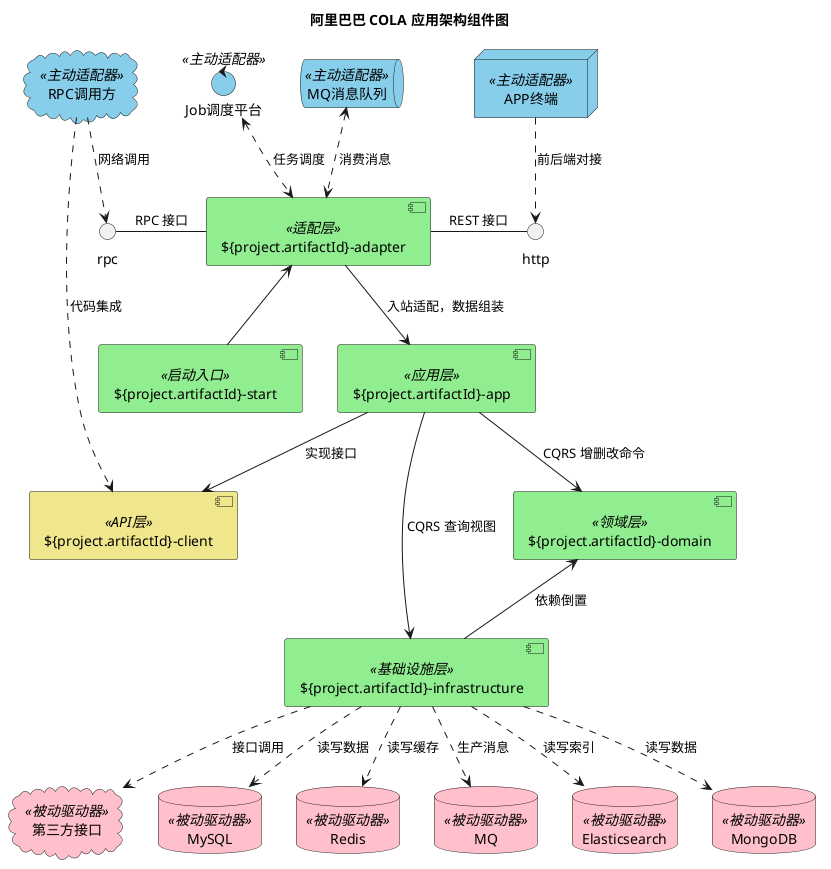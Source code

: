#set( $symbol_pound = '#' )
#set( $symbol_dollar = '$' )
#set( $symbol_escape = '\' )
@startuml

!if %variable_exists("$THEME")
title 阿里巴巴 COLA 应用架构组件图 - $THEME theme
!else
title 阿里巴巴 COLA 应用架构组件图
!endif

'skinparam BackgroundColor transparent

[${project.artifactId}-adapter] <<适配层>>
[${project.artifactId}-app] <<应用层>>
[${project.artifactId}-client] <<API层>>
[${project.artifactId}-domain] <<领域层>>
[${project.artifactId}-infrastructure] <<基础设施层>>
[${project.artifactId}-start] <<启动入口>>

[${project.artifactId}-start] -u-> [${project.artifactId}-adapter]
[${project.artifactId}-adapter] --> [${project.artifactId}-app]: 入站适配，数据组装
[${project.artifactId}-app] --> [${project.artifactId}-client]: 实现接口
[${project.artifactId}-app] --> [${project.artifactId}-domain]: CQRS 增删改命令
[${project.artifactId}-app] --> [${project.artifactId}-infrastructure]: CQRS 查询视图
[${project.artifactId}-infrastructure] -up-> [${project.artifactId}-domain]: 依赖倒置

node "APP终端" <<主动适配器>>
cloud "RPC调用方" <<主动适配器>>
control "Job调度平台" <<主动适配器>>
queue "MQ消息队列" <<主动适配器>>

cloud "第三方接口" <<被动驱动器>>
database "MySQL" <<被动驱动器>>
database "Redis" <<被动驱动器>>
database "MQ" <<被动驱动器>>
database "Elasticsearch" <<被动驱动器>>
database "MongoDB" <<被动驱动器>>

[${project.artifactId}-adapter] -r- http: REST 接口
[APP终端] .d.> http: 前后端对接
[${project.artifactId}-adapter] -l- rpc: RPC 接口
[RPC调用方] .d.> rpc: 网络调用
[RPC调用方] ..> [${project.artifactId}-client]: 代码集成
[Job调度平台] <.d.> [${project.artifactId}-adapter]: 任务调度
[${project.artifactId}-adapter] <.u.> [MQ消息队列]: 消费消息

[${project.artifactId}-infrastructure] .d.> MySQL: 读写数据
[${project.artifactId}-infrastructure] .d.> Elasticsearch: 读写索引
[${project.artifactId}-infrastructure] .d.> MongoDB: 读写数据
[${project.artifactId}-infrastructure] .d.> MQ: 生产消息
[${project.artifactId}-infrastructure] .d.> Redis: 读写缓存
[${project.artifactId}-infrastructure] .d.> 第三方接口: 接口调用

skinparam component {
 	backgroundColor<<适配层>> LightGreen
    backgroundColor<<应用层>> LightGreen
    backgroundColor<<领域层>> LightGreen
    backgroundColor<<基础设施层>> LightGreen
    backgroundColor<<启动入口>> LightGreen
    backgroundColor<<API层>> Khaki
}

skinparam cloud {
    backgroundColor<<主动适配器>> SkyBlue
    backgroundColor<<被动驱动器>> Pink
}

skinparam database {
    backgroundColor<<主动适配器>> SkyBlue
    backgroundColor<<被动驱动器>> Pink
}

skinparam queue {
    backgroundColor<<主动适配器>> SkyBlue
    backgroundColor<<被动驱动器>> Pink
}

skinparam control {
    backgroundColor<<主动适配器>> SkyBlue
    backgroundColor<<被动驱动器>> Pink
}

skinparam node {
    backgroundColor<<主动适配器>> SkyBlue
    backgroundColor<<被动驱动器>> Pink
}

@enduml
